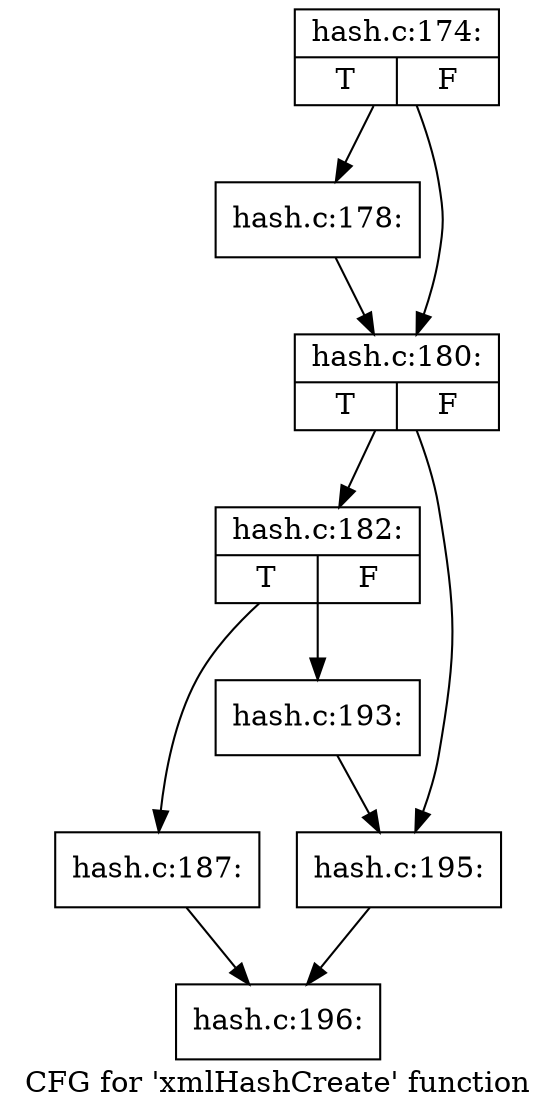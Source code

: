 digraph "CFG for 'xmlHashCreate' function" {
	label="CFG for 'xmlHashCreate' function";

	Node0x3cf6970 [shape=record,label="{hash.c:174:|{<s0>T|<s1>F}}"];
	Node0x3cf6970 -> Node0x3cff8b0;
	Node0x3cf6970 -> Node0x3cff900;
	Node0x3cff8b0 [shape=record,label="{hash.c:178:}"];
	Node0x3cff8b0 -> Node0x3cff900;
	Node0x3cff900 [shape=record,label="{hash.c:180:|{<s0>T|<s1>F}}"];
	Node0x3cff900 -> Node0x3d001d0;
	Node0x3cff900 -> Node0x3d00220;
	Node0x3d001d0 [shape=record,label="{hash.c:182:|{<s0>T|<s1>F}}"];
	Node0x3d001d0 -> Node0x3d01700;
	Node0x3d001d0 -> Node0x3d01750;
	Node0x3d01700 [shape=record,label="{hash.c:187:}"];
	Node0x3d01700 -> Node0x3cf74b0;
	Node0x3d01750 [shape=record,label="{hash.c:193:}"];
	Node0x3d01750 -> Node0x3d00220;
	Node0x3d00220 [shape=record,label="{hash.c:195:}"];
	Node0x3d00220 -> Node0x3cf74b0;
	Node0x3cf74b0 [shape=record,label="{hash.c:196:}"];
}
